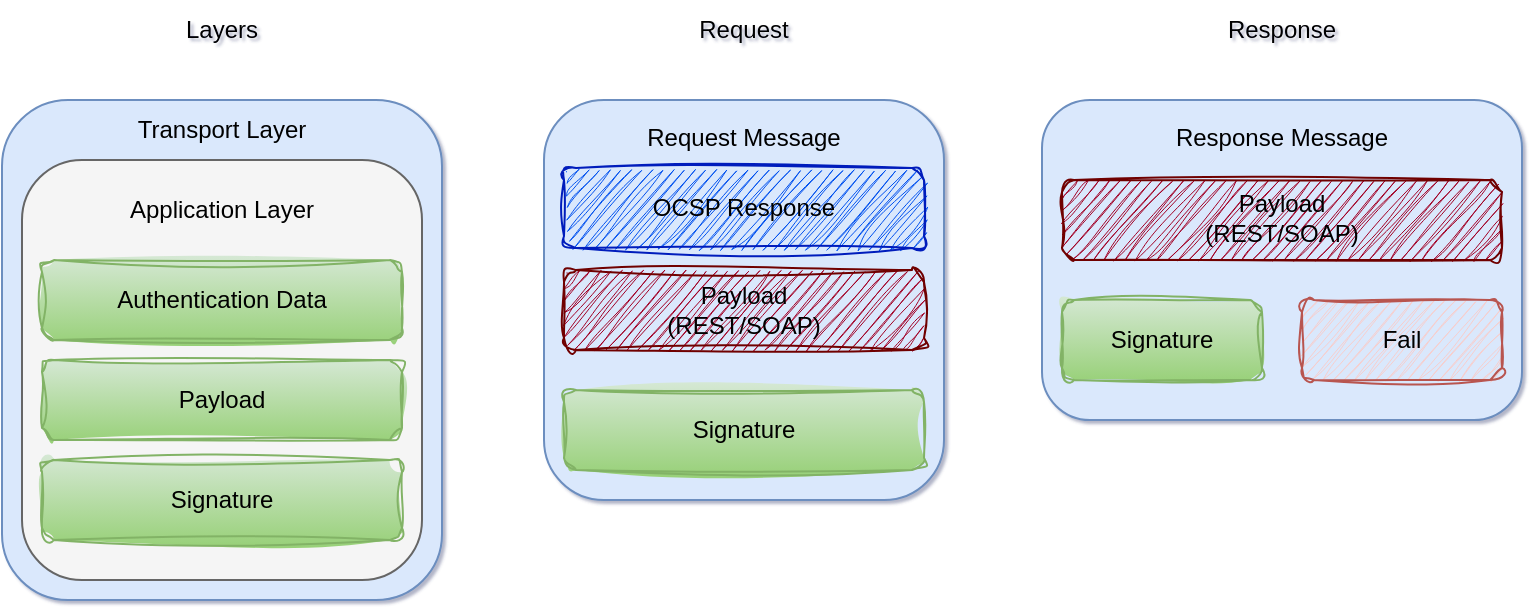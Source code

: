 <mxfile version="22.0.0" type="device">
  <diagram name="Page-1" id="RcsFwqiE_mqMil7ZwmxQ">
    <mxGraphModel dx="183" dy="732" grid="1" gridSize="10" guides="1" tooltips="1" connect="1" arrows="1" fold="1" page="1" pageScale="1" pageWidth="827" pageHeight="1169" background="none" math="0" shadow="1">
      <root>
        <mxCell id="0" />
        <mxCell id="1" parent="0" />
        <mxCell id="6tRhkselshd9M_Zx6MNm-5" value="" style="rounded=1;whiteSpace=wrap;html=1;fillColor=#dae8fc;strokeColor=#6c8ebf;" vertex="1" parent="1">
          <mxGeometry x="870" y="80" width="220" height="250" as="geometry" />
        </mxCell>
        <mxCell id="6tRhkselshd9M_Zx6MNm-3" value="" style="rounded=1;whiteSpace=wrap;html=1;fillColor=#f5f5f5;fontColor=#333333;strokeColor=#666666;" vertex="1" parent="1">
          <mxGeometry x="880" y="110" width="200" height="210" as="geometry" />
        </mxCell>
        <mxCell id="9jFAXQZW3_Cc163_eQy1-20" value="Authentication Data" style="rounded=1;whiteSpace=wrap;html=1;fillColor=#d5e8d4;strokeColor=#82b366;sketch=1;curveFitting=1;jiggle=2;gradientColor=#97d077;" parent="1" vertex="1">
          <mxGeometry x="890" y="160" width="180" height="40" as="geometry" />
        </mxCell>
        <mxCell id="6tRhkselshd9M_Zx6MNm-1" value="Payload" style="rounded=1;whiteSpace=wrap;html=1;fillColor=#d5e8d4;strokeColor=#82b366;sketch=1;curveFitting=1;jiggle=2;gradientColor=#97d077;" vertex="1" parent="1">
          <mxGeometry x="890" y="210" width="180" height="40" as="geometry" />
        </mxCell>
        <mxCell id="6tRhkselshd9M_Zx6MNm-2" value="Signature" style="rounded=1;whiteSpace=wrap;html=1;fillColor=#d5e8d4;strokeColor=#82b366;sketch=1;curveFitting=1;jiggle=2;gradientColor=#97d077;" vertex="1" parent="1">
          <mxGeometry x="890" y="260" width="180" height="40" as="geometry" />
        </mxCell>
        <mxCell id="6tRhkselshd9M_Zx6MNm-4" value="Application Layer" style="text;html=1;strokeColor=none;fillColor=none;align=center;verticalAlign=middle;whiteSpace=wrap;rounded=0;" vertex="1" parent="1">
          <mxGeometry x="920" y="120" width="120" height="30" as="geometry" />
        </mxCell>
        <mxCell id="6tRhkselshd9M_Zx6MNm-6" value="Transport Layer" style="text;html=1;strokeColor=none;fillColor=none;align=center;verticalAlign=middle;whiteSpace=wrap;rounded=0;" vertex="1" parent="1">
          <mxGeometry x="920" y="80" width="120" height="30" as="geometry" />
        </mxCell>
        <mxCell id="6tRhkselshd9M_Zx6MNm-7" value="" style="rounded=1;whiteSpace=wrap;html=1;fillColor=#dae8fc;strokeColor=#6c8ebf;" vertex="1" parent="1">
          <mxGeometry x="1141" y="80" width="200" height="200" as="geometry" />
        </mxCell>
        <mxCell id="6tRhkselshd9M_Zx6MNm-8" value="" style="rounded=1;whiteSpace=wrap;html=1;fillColor=#a20025;strokeColor=#6F0000;sketch=1;curveFitting=1;jiggle=2;fontColor=#ffffff;" vertex="1" parent="1">
          <mxGeometry x="1151" y="165" width="180" height="40" as="geometry" />
        </mxCell>
        <mxCell id="6tRhkselshd9M_Zx6MNm-11" value="Signature" style="rounded=1;whiteSpace=wrap;html=1;fillColor=#d5e8d4;strokeColor=#82b366;sketch=1;curveFitting=1;jiggle=2;gradientColor=#97d077;" vertex="1" parent="1">
          <mxGeometry x="1151" y="225" width="180" height="40" as="geometry" />
        </mxCell>
        <mxCell id="6tRhkselshd9M_Zx6MNm-12" value="Payload (REST/SOAP)" style="text;html=1;strokeColor=none;fillColor=none;align=center;verticalAlign=middle;whiteSpace=wrap;rounded=0;" vertex="1" parent="1">
          <mxGeometry x="1181" y="170" width="120" height="30" as="geometry" />
        </mxCell>
        <mxCell id="6tRhkselshd9M_Zx6MNm-13" value="Request Message" style="text;html=1;strokeColor=none;fillColor=none;align=center;verticalAlign=middle;whiteSpace=wrap;rounded=0;" vertex="1" parent="1">
          <mxGeometry x="1181" y="84" width="120" height="30" as="geometry" />
        </mxCell>
        <mxCell id="6tRhkselshd9M_Zx6MNm-14" value="" style="rounded=1;whiteSpace=wrap;html=1;fillColor=#dae8fc;strokeColor=#6c8ebf;" vertex="1" parent="1">
          <mxGeometry x="1390" y="80" width="240" height="160" as="geometry" />
        </mxCell>
        <mxCell id="6tRhkselshd9M_Zx6MNm-15" value="" style="rounded=1;whiteSpace=wrap;html=1;fillColor=#a20025;strokeColor=#6F0000;sketch=1;curveFitting=1;jiggle=2;fontColor=#ffffff;" vertex="1" parent="1">
          <mxGeometry x="1400" y="120" width="220" height="40" as="geometry" />
        </mxCell>
        <mxCell id="6tRhkselshd9M_Zx6MNm-16" value="Signature" style="rounded=1;whiteSpace=wrap;html=1;fillColor=#d5e8d4;strokeColor=#82b366;sketch=1;curveFitting=1;jiggle=2;gradientColor=#97d077;" vertex="1" parent="1">
          <mxGeometry x="1400" y="180" width="100" height="40" as="geometry" />
        </mxCell>
        <mxCell id="6tRhkselshd9M_Zx6MNm-17" value="Payload (REST/SOAP)" style="text;html=1;strokeColor=none;fillColor=none;align=center;verticalAlign=middle;whiteSpace=wrap;rounded=0;" vertex="1" parent="1">
          <mxGeometry x="1450" y="124" width="120" height="30" as="geometry" />
        </mxCell>
        <mxCell id="6tRhkselshd9M_Zx6MNm-18" value="Response Message" style="text;html=1;strokeColor=none;fillColor=none;align=center;verticalAlign=middle;whiteSpace=wrap;rounded=0;" vertex="1" parent="1">
          <mxGeometry x="1450" y="84" width="120" height="30" as="geometry" />
        </mxCell>
        <mxCell id="6tRhkselshd9M_Zx6MNm-19" value="OCSP Response" style="rounded=1;whiteSpace=wrap;html=1;fillColor=#0050ef;strokeColor=#001DBC;sketch=1;curveFitting=1;jiggle=2;fontColor=#000000;" vertex="1" parent="1">
          <mxGeometry x="1151" y="114" width="180" height="40" as="geometry" />
        </mxCell>
        <mxCell id="6tRhkselshd9M_Zx6MNm-20" value="Fail" style="rounded=1;whiteSpace=wrap;html=1;fillColor=#f8cecc;strokeColor=#b85450;sketch=1;curveFitting=1;jiggle=2;" vertex="1" parent="1">
          <mxGeometry x="1520" y="180" width="100" height="40" as="geometry" />
        </mxCell>
        <mxCell id="6tRhkselshd9M_Zx6MNm-21" value="Layers" style="text;html=1;strokeColor=none;fillColor=none;align=center;verticalAlign=middle;whiteSpace=wrap;rounded=0;" vertex="1" parent="1">
          <mxGeometry x="950" y="30" width="60" height="30" as="geometry" />
        </mxCell>
        <mxCell id="6tRhkselshd9M_Zx6MNm-22" value="Request" style="text;html=1;strokeColor=none;fillColor=none;align=center;verticalAlign=middle;whiteSpace=wrap;rounded=0;" vertex="1" parent="1">
          <mxGeometry x="1211" y="30" width="60" height="30" as="geometry" />
        </mxCell>
        <mxCell id="6tRhkselshd9M_Zx6MNm-23" value="Response" style="text;html=1;strokeColor=none;fillColor=none;align=center;verticalAlign=middle;whiteSpace=wrap;rounded=0;" vertex="1" parent="1">
          <mxGeometry x="1480" y="30" width="60" height="30" as="geometry" />
        </mxCell>
      </root>
    </mxGraphModel>
  </diagram>
</mxfile>
